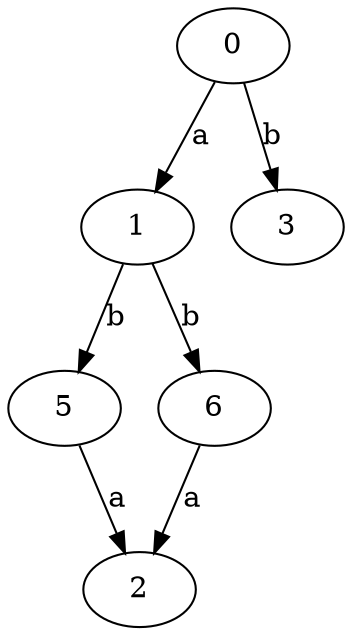 strict digraph  {
1;
0;
2;
3;
5;
6;
1 -> 5  [label=b];
1 -> 6  [label=b];
0 -> 1  [label=a];
0 -> 3  [label=b];
5 -> 2  [label=a];
6 -> 2  [label=a];
}

